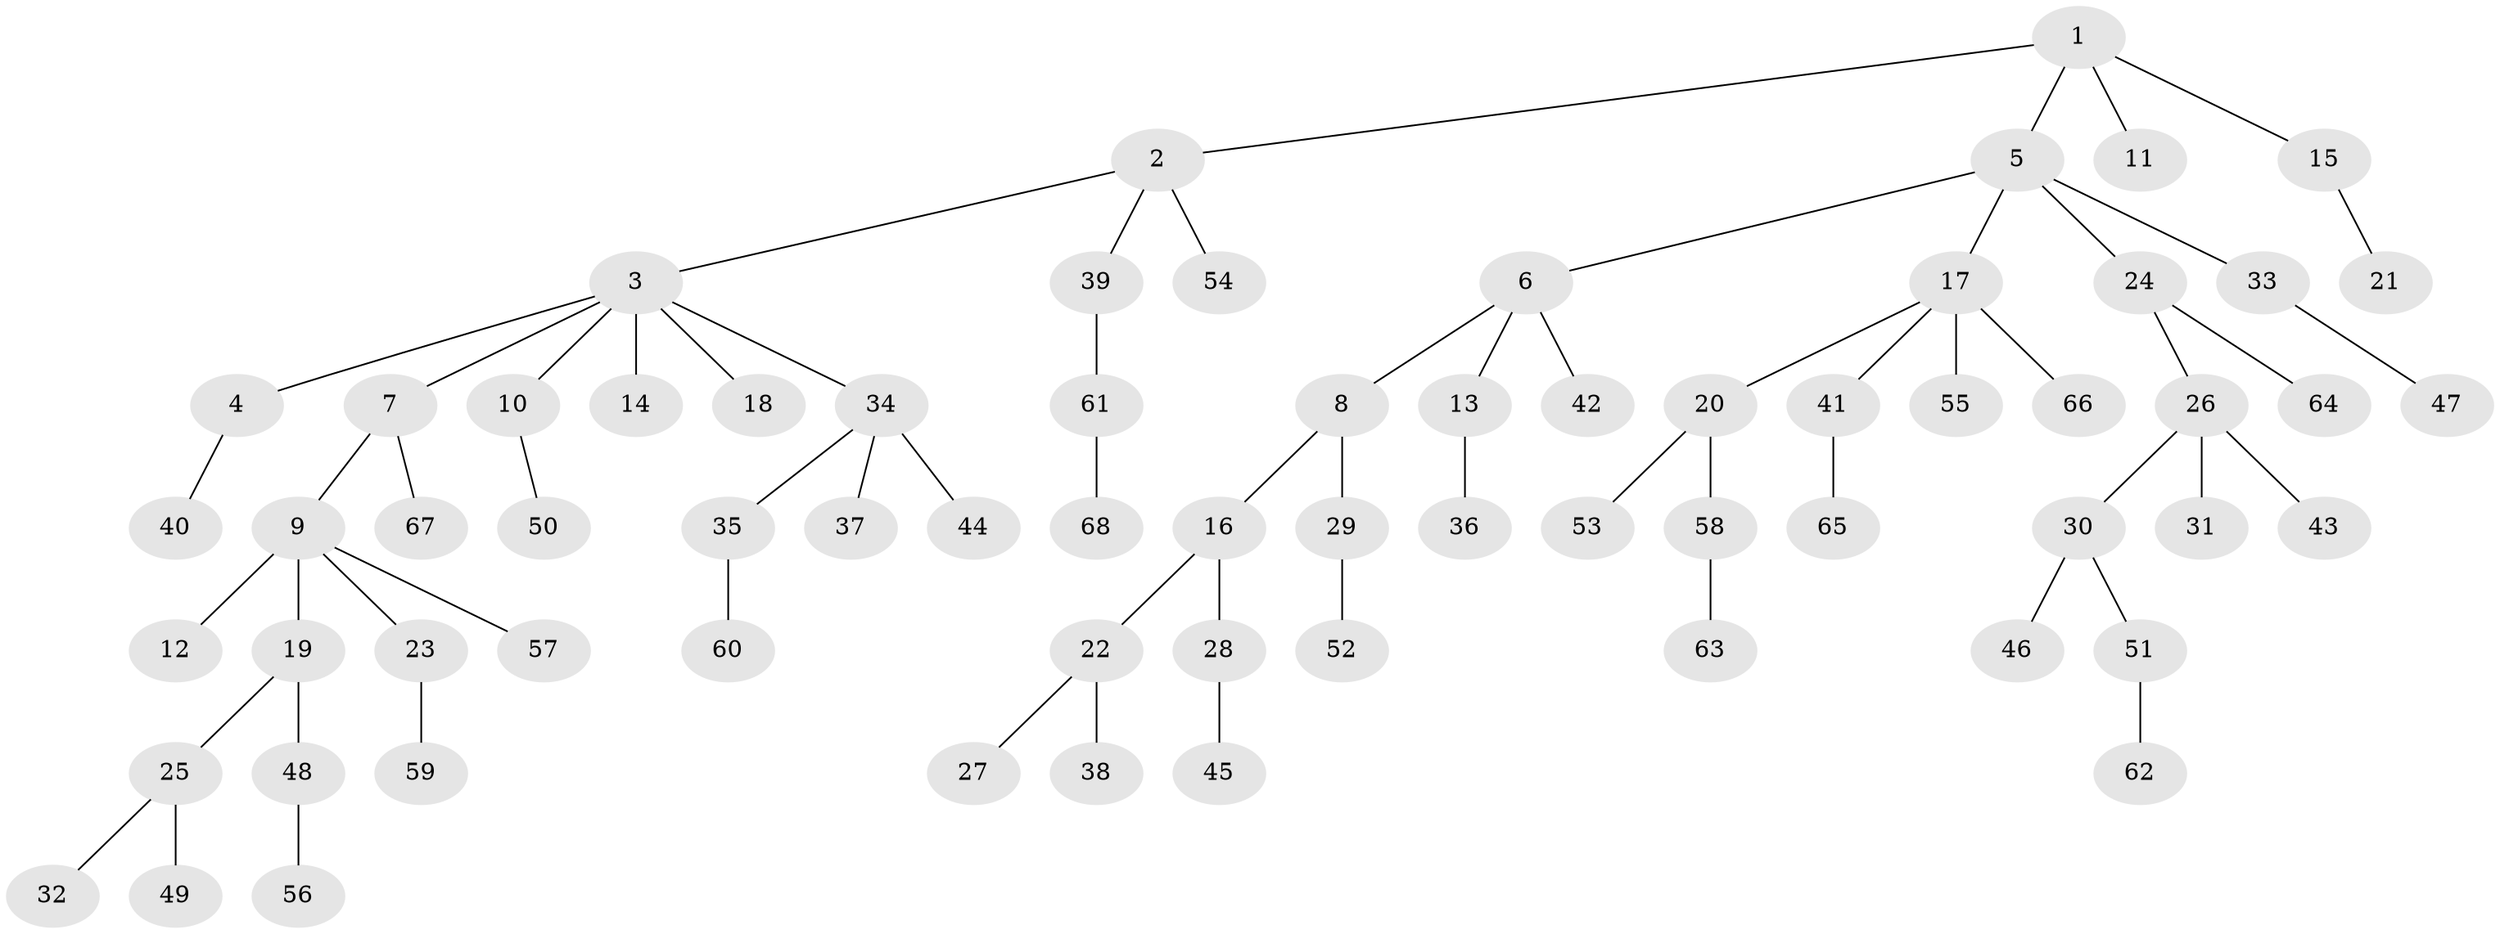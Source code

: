 // coarse degree distribution, {7: 0.046511627906976744, 3: 0.06976744186046512, 4: 0.09302325581395349, 2: 0.13953488372093023, 1: 0.627906976744186, 6: 0.023255813953488372}
// Generated by graph-tools (version 1.1) at 2025/52/02/27/25 19:52:13]
// undirected, 68 vertices, 67 edges
graph export_dot {
graph [start="1"]
  node [color=gray90,style=filled];
  1;
  2;
  3;
  4;
  5;
  6;
  7;
  8;
  9;
  10;
  11;
  12;
  13;
  14;
  15;
  16;
  17;
  18;
  19;
  20;
  21;
  22;
  23;
  24;
  25;
  26;
  27;
  28;
  29;
  30;
  31;
  32;
  33;
  34;
  35;
  36;
  37;
  38;
  39;
  40;
  41;
  42;
  43;
  44;
  45;
  46;
  47;
  48;
  49;
  50;
  51;
  52;
  53;
  54;
  55;
  56;
  57;
  58;
  59;
  60;
  61;
  62;
  63;
  64;
  65;
  66;
  67;
  68;
  1 -- 2;
  1 -- 5;
  1 -- 11;
  1 -- 15;
  2 -- 3;
  2 -- 39;
  2 -- 54;
  3 -- 4;
  3 -- 7;
  3 -- 10;
  3 -- 14;
  3 -- 18;
  3 -- 34;
  4 -- 40;
  5 -- 6;
  5 -- 17;
  5 -- 24;
  5 -- 33;
  6 -- 8;
  6 -- 13;
  6 -- 42;
  7 -- 9;
  7 -- 67;
  8 -- 16;
  8 -- 29;
  9 -- 12;
  9 -- 19;
  9 -- 23;
  9 -- 57;
  10 -- 50;
  13 -- 36;
  15 -- 21;
  16 -- 22;
  16 -- 28;
  17 -- 20;
  17 -- 41;
  17 -- 55;
  17 -- 66;
  19 -- 25;
  19 -- 48;
  20 -- 53;
  20 -- 58;
  22 -- 27;
  22 -- 38;
  23 -- 59;
  24 -- 26;
  24 -- 64;
  25 -- 32;
  25 -- 49;
  26 -- 30;
  26 -- 31;
  26 -- 43;
  28 -- 45;
  29 -- 52;
  30 -- 46;
  30 -- 51;
  33 -- 47;
  34 -- 35;
  34 -- 37;
  34 -- 44;
  35 -- 60;
  39 -- 61;
  41 -- 65;
  48 -- 56;
  51 -- 62;
  58 -- 63;
  61 -- 68;
}
